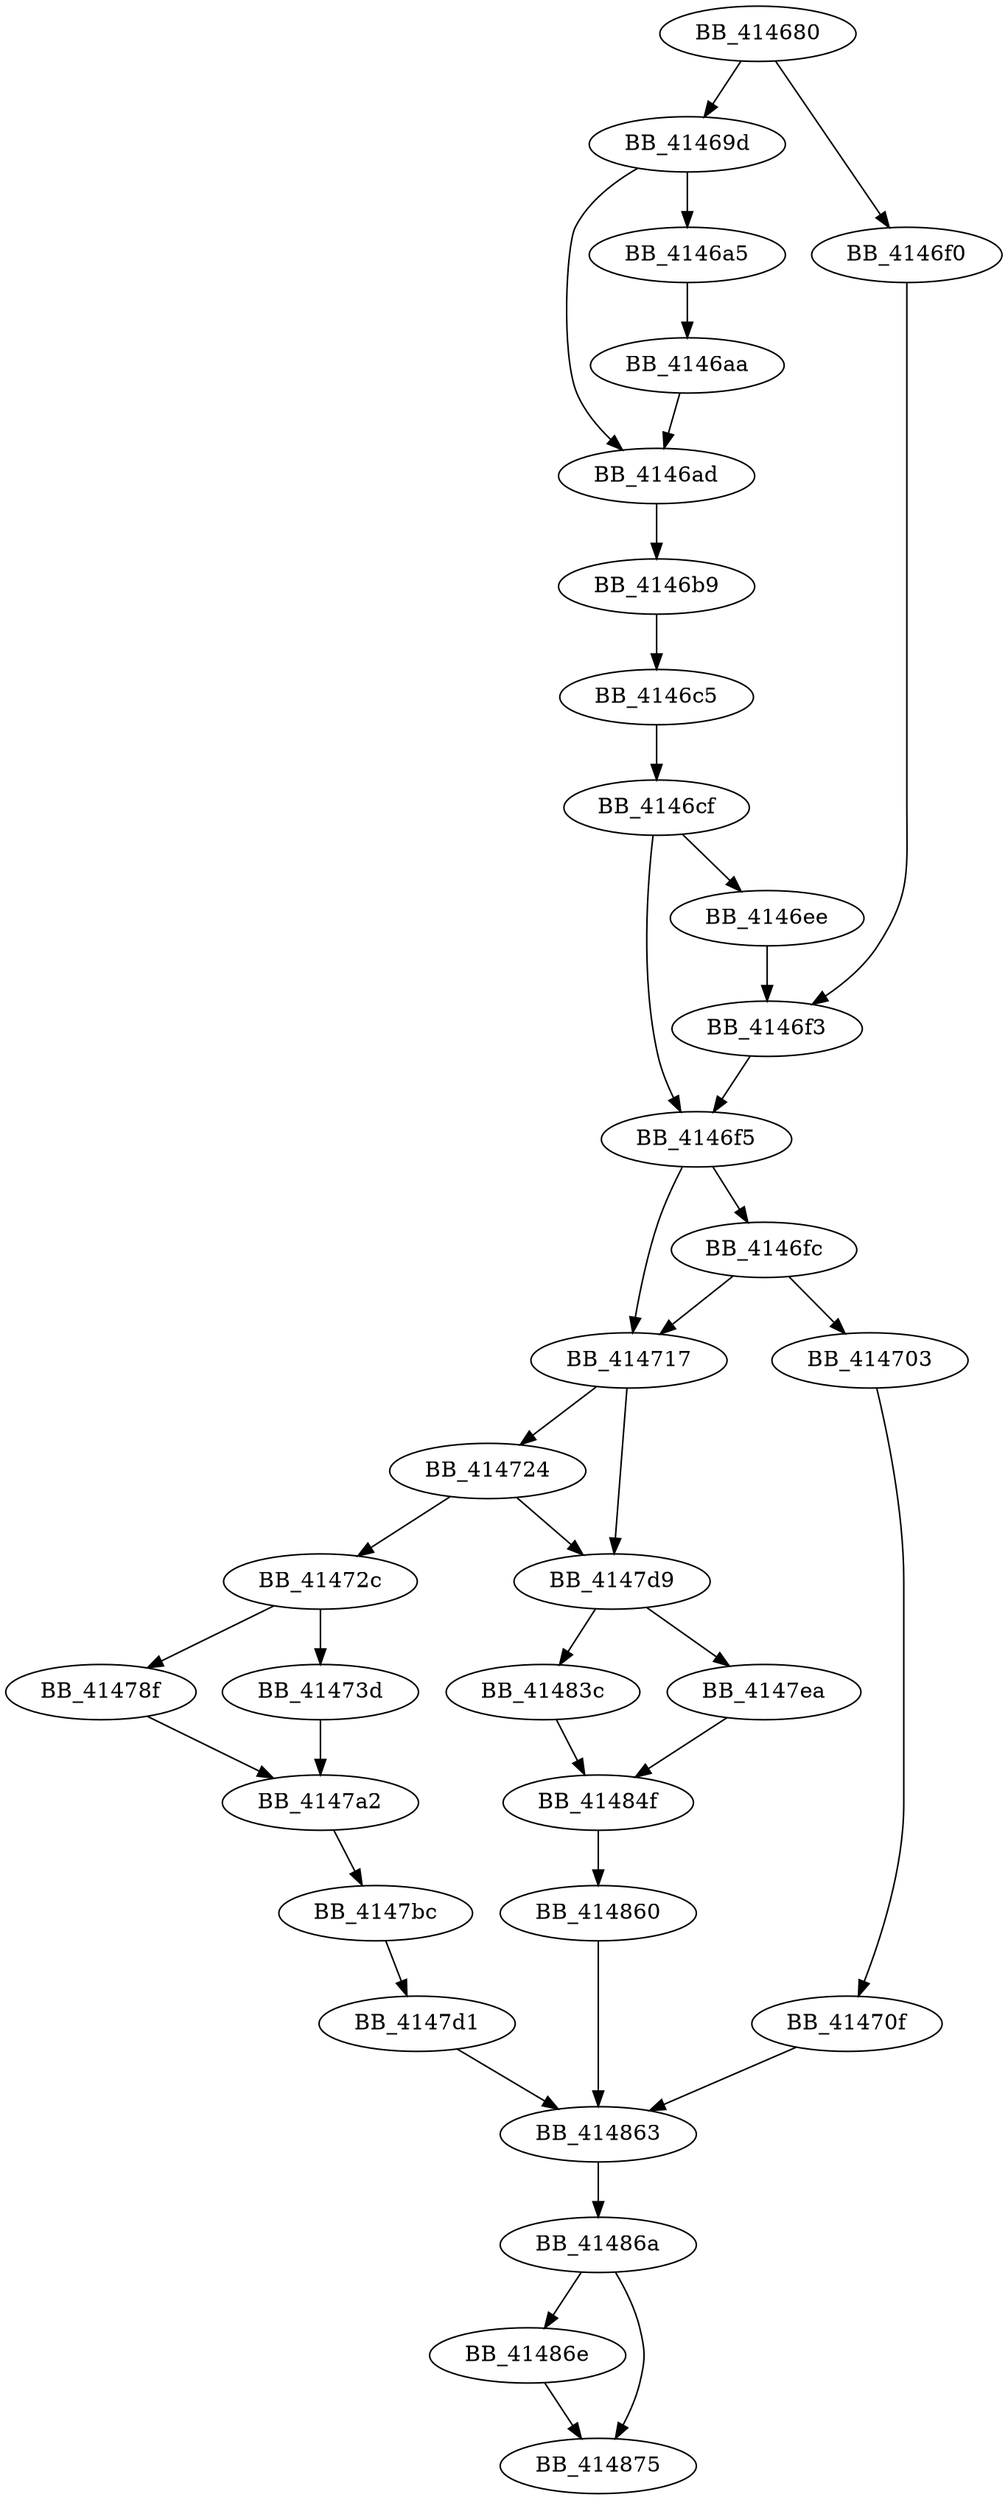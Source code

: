 DiGraph sub_414680{
BB_414680->BB_41469d
BB_414680->BB_4146f0
BB_41469d->BB_4146a5
BB_41469d->BB_4146ad
BB_4146a5->BB_4146aa
BB_4146aa->BB_4146ad
BB_4146ad->BB_4146b9
BB_4146b9->BB_4146c5
BB_4146c5->BB_4146cf
BB_4146cf->BB_4146ee
BB_4146cf->BB_4146f5
BB_4146ee->BB_4146f3
BB_4146f0->BB_4146f3
BB_4146f3->BB_4146f5
BB_4146f5->BB_4146fc
BB_4146f5->BB_414717
BB_4146fc->BB_414703
BB_4146fc->BB_414717
BB_414703->BB_41470f
BB_41470f->BB_414863
BB_414717->BB_414724
BB_414717->BB_4147d9
BB_414724->BB_41472c
BB_414724->BB_4147d9
BB_41472c->BB_41473d
BB_41472c->BB_41478f
BB_41473d->BB_4147a2
BB_41478f->BB_4147a2
BB_4147a2->BB_4147bc
BB_4147bc->BB_4147d1
BB_4147d1->BB_414863
BB_4147d9->BB_4147ea
BB_4147d9->BB_41483c
BB_4147ea->BB_41484f
BB_41483c->BB_41484f
BB_41484f->BB_414860
BB_414860->BB_414863
BB_414863->BB_41486a
BB_41486a->BB_41486e
BB_41486a->BB_414875
BB_41486e->BB_414875
}
